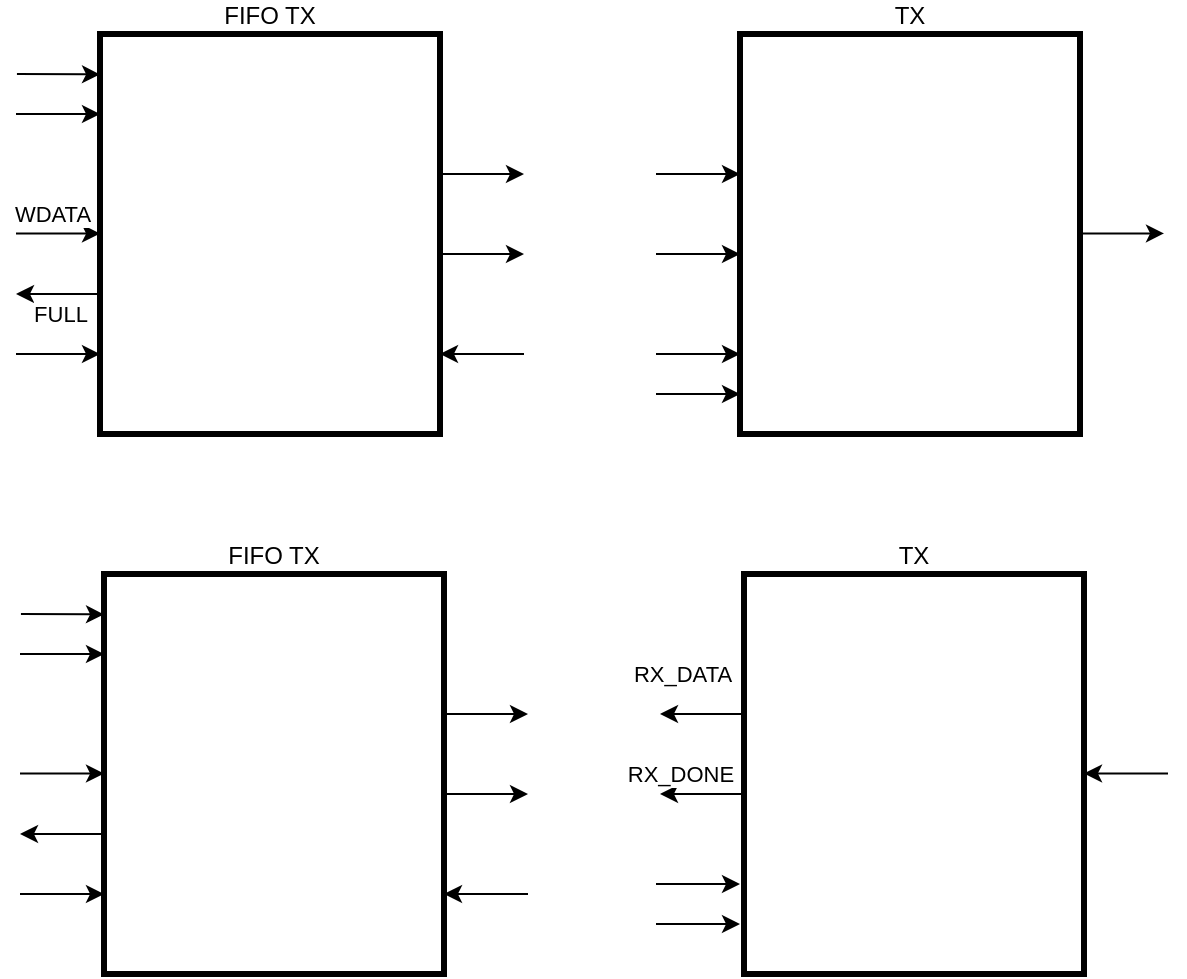 <mxfile version="26.0.16">
  <diagram name="페이지-1" id="CLeDhd1ypwqc7ZZ1OS6j">
    <mxGraphModel dx="836" dy="712" grid="1" gridSize="10" guides="1" tooltips="1" connect="1" arrows="1" fold="1" page="1" pageScale="1" pageWidth="827" pageHeight="1169" math="0" shadow="0">
      <root>
        <mxCell id="0" />
        <mxCell id="1" parent="0" />
        <mxCell id="IOV6ek74_oSZAk83avd2-1" value="FIFO TX" style="rounded=0;whiteSpace=wrap;html=1;strokeWidth=3;labelPosition=center;verticalLabelPosition=top;align=center;verticalAlign=bottom;" parent="1" vertex="1">
          <mxGeometry x="160" y="160" width="170" height="200" as="geometry" />
        </mxCell>
        <mxCell id="IOV6ek74_oSZAk83avd2-2" value="TX" style="rounded=0;whiteSpace=wrap;html=1;strokeWidth=3;labelPosition=center;verticalLabelPosition=top;align=center;verticalAlign=bottom;" parent="1" vertex="1">
          <mxGeometry x="480" y="160" width="170" height="200" as="geometry" />
        </mxCell>
        <mxCell id="IOV6ek74_oSZAk83avd2-3" value="" style="endArrow=classic;html=1;rounded=0;entryX=0.009;entryY=0.101;entryDx=0;entryDy=0;entryPerimeter=0;" parent="1" edge="1">
          <mxGeometry width="50" height="50" relative="1" as="geometry">
            <mxPoint x="118.47" y="180" as="sourcePoint" />
            <mxPoint x="160.0" y="180.2" as="targetPoint" />
          </mxGeometry>
        </mxCell>
        <mxCell id="IOV6ek74_oSZAk83avd2-4" value="" style="endArrow=classic;html=1;rounded=0;entryX=0.009;entryY=0.101;entryDx=0;entryDy=0;entryPerimeter=0;" parent="1" edge="1">
          <mxGeometry width="50" height="50" relative="1" as="geometry">
            <mxPoint x="118" y="200" as="sourcePoint" />
            <mxPoint x="160" y="200" as="targetPoint" />
          </mxGeometry>
        </mxCell>
        <mxCell id="IOV6ek74_oSZAk83avd2-5" value="" style="endArrow=classic;html=1;rounded=0;entryX=0.009;entryY=0.101;entryDx=0;entryDy=0;entryPerimeter=0;" parent="1" edge="1">
          <mxGeometry width="50" height="50" relative="1" as="geometry">
            <mxPoint x="118" y="259.8" as="sourcePoint" />
            <mxPoint x="160" y="259.8" as="targetPoint" />
          </mxGeometry>
        </mxCell>
        <mxCell id="IOV6ek74_oSZAk83avd2-35" value="WDATA" style="edgeLabel;html=1;align=center;verticalAlign=middle;resizable=0;points=[];" parent="IOV6ek74_oSZAk83avd2-5" vertex="1" connectable="0">
          <mxGeometry x="-0.152" y="2" relative="1" as="geometry">
            <mxPoint y="-8" as="offset" />
          </mxGeometry>
        </mxCell>
        <mxCell id="IOV6ek74_oSZAk83avd2-6" value="" style="endArrow=classic;html=1;rounded=0;entryX=0.009;entryY=0.101;entryDx=0;entryDy=0;entryPerimeter=0;" parent="1" edge="1">
          <mxGeometry width="50" height="50" relative="1" as="geometry">
            <mxPoint x="160" y="290" as="sourcePoint" />
            <mxPoint x="118" y="290" as="targetPoint" />
          </mxGeometry>
        </mxCell>
        <mxCell id="IOV6ek74_oSZAk83avd2-36" value="FULL" style="edgeLabel;html=1;align=center;verticalAlign=middle;resizable=0;points=[];" parent="IOV6ek74_oSZAk83avd2-6" vertex="1" connectable="0">
          <mxGeometry x="0.191" y="2" relative="1" as="geometry">
            <mxPoint x="5" y="8" as="offset" />
          </mxGeometry>
        </mxCell>
        <mxCell id="IOV6ek74_oSZAk83avd2-7" value="" style="endArrow=classic;html=1;rounded=0;entryX=0.009;entryY=0.101;entryDx=0;entryDy=0;entryPerimeter=0;" parent="1" edge="1">
          <mxGeometry width="50" height="50" relative="1" as="geometry">
            <mxPoint x="118" y="320" as="sourcePoint" />
            <mxPoint x="160" y="320" as="targetPoint" />
          </mxGeometry>
        </mxCell>
        <mxCell id="IOV6ek74_oSZAk83avd2-8" value="" style="endArrow=classic;html=1;rounded=0;entryX=0.009;entryY=0.101;entryDx=0;entryDy=0;entryPerimeter=0;" parent="1" edge="1">
          <mxGeometry width="50" height="50" relative="1" as="geometry">
            <mxPoint x="330" y="230" as="sourcePoint" />
            <mxPoint x="372" y="230" as="targetPoint" />
          </mxGeometry>
        </mxCell>
        <mxCell id="IOV6ek74_oSZAk83avd2-9" value="" style="endArrow=classic;html=1;rounded=0;entryX=0.009;entryY=0.101;entryDx=0;entryDy=0;entryPerimeter=0;" parent="1" edge="1">
          <mxGeometry width="50" height="50" relative="1" as="geometry">
            <mxPoint x="330" y="270" as="sourcePoint" />
            <mxPoint x="372" y="270" as="targetPoint" />
          </mxGeometry>
        </mxCell>
        <mxCell id="IOV6ek74_oSZAk83avd2-10" value="" style="endArrow=classic;html=1;rounded=0;entryX=0.009;entryY=0.101;entryDx=0;entryDy=0;entryPerimeter=0;" parent="1" edge="1">
          <mxGeometry width="50" height="50" relative="1" as="geometry">
            <mxPoint x="372" y="320" as="sourcePoint" />
            <mxPoint x="330" y="320" as="targetPoint" />
          </mxGeometry>
        </mxCell>
        <mxCell id="IOV6ek74_oSZAk83avd2-11" value="" style="endArrow=classic;html=1;rounded=0;entryX=0.009;entryY=0.101;entryDx=0;entryDy=0;entryPerimeter=0;" parent="1" edge="1">
          <mxGeometry width="50" height="50" relative="1" as="geometry">
            <mxPoint x="438" y="230" as="sourcePoint" />
            <mxPoint x="480" y="230" as="targetPoint" />
          </mxGeometry>
        </mxCell>
        <mxCell id="IOV6ek74_oSZAk83avd2-12" value="" style="endArrow=classic;html=1;rounded=0;entryX=0.009;entryY=0.101;entryDx=0;entryDy=0;entryPerimeter=0;" parent="1" edge="1">
          <mxGeometry width="50" height="50" relative="1" as="geometry">
            <mxPoint x="438" y="270" as="sourcePoint" />
            <mxPoint x="480" y="270" as="targetPoint" />
          </mxGeometry>
        </mxCell>
        <mxCell id="IOV6ek74_oSZAk83avd2-13" value="" style="endArrow=classic;html=1;rounded=0;entryX=0.009;entryY=0.101;entryDx=0;entryDy=0;entryPerimeter=0;" parent="1" edge="1">
          <mxGeometry width="50" height="50" relative="1" as="geometry">
            <mxPoint x="438" y="320" as="sourcePoint" />
            <mxPoint x="480" y="320" as="targetPoint" />
          </mxGeometry>
        </mxCell>
        <mxCell id="IOV6ek74_oSZAk83avd2-14" value="" style="endArrow=classic;html=1;rounded=0;entryX=0.009;entryY=0.101;entryDx=0;entryDy=0;entryPerimeter=0;" parent="1" edge="1">
          <mxGeometry width="50" height="50" relative="1" as="geometry">
            <mxPoint x="650" y="259.71" as="sourcePoint" />
            <mxPoint x="692" y="259.71" as="targetPoint" />
          </mxGeometry>
        </mxCell>
        <mxCell id="IOV6ek74_oSZAk83avd2-15" value="FIFO TX" style="rounded=0;whiteSpace=wrap;html=1;strokeWidth=3;labelPosition=center;verticalLabelPosition=top;align=center;verticalAlign=bottom;" parent="1" vertex="1">
          <mxGeometry x="162" y="430" width="170" height="200" as="geometry" />
        </mxCell>
        <mxCell id="IOV6ek74_oSZAk83avd2-16" value="TX" style="rounded=0;whiteSpace=wrap;html=1;strokeWidth=3;labelPosition=center;verticalLabelPosition=top;align=center;verticalAlign=bottom;" parent="1" vertex="1">
          <mxGeometry x="482" y="430" width="170" height="200" as="geometry" />
        </mxCell>
        <mxCell id="IOV6ek74_oSZAk83avd2-17" value="" style="endArrow=classic;html=1;rounded=0;entryX=0.009;entryY=0.101;entryDx=0;entryDy=0;entryPerimeter=0;" parent="1" edge="1">
          <mxGeometry width="50" height="50" relative="1" as="geometry">
            <mxPoint x="120.47" y="450" as="sourcePoint" />
            <mxPoint x="162.0" y="450.2" as="targetPoint" />
          </mxGeometry>
        </mxCell>
        <mxCell id="IOV6ek74_oSZAk83avd2-18" value="" style="endArrow=classic;html=1;rounded=0;entryX=0.009;entryY=0.101;entryDx=0;entryDy=0;entryPerimeter=0;" parent="1" edge="1">
          <mxGeometry width="50" height="50" relative="1" as="geometry">
            <mxPoint x="120" y="470" as="sourcePoint" />
            <mxPoint x="162" y="470" as="targetPoint" />
          </mxGeometry>
        </mxCell>
        <mxCell id="IOV6ek74_oSZAk83avd2-19" value="" style="endArrow=classic;html=1;rounded=0;entryX=0.009;entryY=0.101;entryDx=0;entryDy=0;entryPerimeter=0;" parent="1" edge="1">
          <mxGeometry width="50" height="50" relative="1" as="geometry">
            <mxPoint x="120" y="529.8" as="sourcePoint" />
            <mxPoint x="162" y="529.8" as="targetPoint" />
          </mxGeometry>
        </mxCell>
        <mxCell id="IOV6ek74_oSZAk83avd2-20" value="" style="endArrow=classic;html=1;rounded=0;entryX=0.009;entryY=0.101;entryDx=0;entryDy=0;entryPerimeter=0;" parent="1" edge="1">
          <mxGeometry width="50" height="50" relative="1" as="geometry">
            <mxPoint x="162" y="560" as="sourcePoint" />
            <mxPoint x="120" y="560" as="targetPoint" />
          </mxGeometry>
        </mxCell>
        <mxCell id="IOV6ek74_oSZAk83avd2-21" value="" style="endArrow=classic;html=1;rounded=0;entryX=0.009;entryY=0.101;entryDx=0;entryDy=0;entryPerimeter=0;" parent="1" edge="1">
          <mxGeometry width="50" height="50" relative="1" as="geometry">
            <mxPoint x="120" y="590" as="sourcePoint" />
            <mxPoint x="162" y="590" as="targetPoint" />
          </mxGeometry>
        </mxCell>
        <mxCell id="IOV6ek74_oSZAk83avd2-22" value="" style="endArrow=classic;html=1;rounded=0;entryX=0.009;entryY=0.101;entryDx=0;entryDy=0;entryPerimeter=0;" parent="1" edge="1">
          <mxGeometry width="50" height="50" relative="1" as="geometry">
            <mxPoint x="332" y="500" as="sourcePoint" />
            <mxPoint x="374" y="500" as="targetPoint" />
          </mxGeometry>
        </mxCell>
        <mxCell id="IOV6ek74_oSZAk83avd2-23" value="" style="endArrow=classic;html=1;rounded=0;entryX=0.009;entryY=0.101;entryDx=0;entryDy=0;entryPerimeter=0;" parent="1" edge="1">
          <mxGeometry width="50" height="50" relative="1" as="geometry">
            <mxPoint x="332" y="540" as="sourcePoint" />
            <mxPoint x="374" y="540" as="targetPoint" />
          </mxGeometry>
        </mxCell>
        <mxCell id="IOV6ek74_oSZAk83avd2-24" value="" style="endArrow=classic;html=1;rounded=0;entryX=0.009;entryY=0.101;entryDx=0;entryDy=0;entryPerimeter=0;" parent="1" edge="1">
          <mxGeometry width="50" height="50" relative="1" as="geometry">
            <mxPoint x="374" y="590" as="sourcePoint" />
            <mxPoint x="332" y="590" as="targetPoint" />
          </mxGeometry>
        </mxCell>
        <mxCell id="IOV6ek74_oSZAk83avd2-25" value="" style="endArrow=classic;html=1;rounded=0;entryX=0.009;entryY=0.101;entryDx=0;entryDy=0;entryPerimeter=0;" parent="1" edge="1">
          <mxGeometry width="50" height="50" relative="1" as="geometry">
            <mxPoint x="482" y="500" as="sourcePoint" />
            <mxPoint x="440" y="500" as="targetPoint" />
          </mxGeometry>
        </mxCell>
        <mxCell id="IOV6ek74_oSZAk83avd2-30" value="RX_DATA" style="edgeLabel;html=1;align=center;verticalAlign=middle;resizable=0;points=[];" parent="IOV6ek74_oSZAk83avd2-25" vertex="1" connectable="0">
          <mxGeometry x="-0.259" y="-1" relative="1" as="geometry">
            <mxPoint x="-16" y="-19" as="offset" />
          </mxGeometry>
        </mxCell>
        <mxCell id="IOV6ek74_oSZAk83avd2-26" value="" style="endArrow=classic;html=1;rounded=0;entryX=0.009;entryY=0.101;entryDx=0;entryDy=0;entryPerimeter=0;" parent="1" edge="1">
          <mxGeometry width="50" height="50" relative="1" as="geometry">
            <mxPoint x="482" y="540" as="sourcePoint" />
            <mxPoint x="440" y="540" as="targetPoint" />
          </mxGeometry>
        </mxCell>
        <mxCell id="IOV6ek74_oSZAk83avd2-31" value="RX_DONE" style="edgeLabel;html=1;align=center;verticalAlign=middle;resizable=0;points=[];" parent="IOV6ek74_oSZAk83avd2-26" vertex="1" connectable="0">
          <mxGeometry x="-0.424" relative="1" as="geometry">
            <mxPoint x="-20" y="-10" as="offset" />
          </mxGeometry>
        </mxCell>
        <mxCell id="IOV6ek74_oSZAk83avd2-28" value="" style="endArrow=classic;html=1;rounded=0;entryX=0.009;entryY=0.101;entryDx=0;entryDy=0;entryPerimeter=0;" parent="1" edge="1">
          <mxGeometry width="50" height="50" relative="1" as="geometry">
            <mxPoint x="694" y="529.71" as="sourcePoint" />
            <mxPoint x="652" y="529.71" as="targetPoint" />
          </mxGeometry>
        </mxCell>
        <mxCell id="IOV6ek74_oSZAk83avd2-32" value="" style="endArrow=classic;html=1;rounded=0;entryX=0.009;entryY=0.101;entryDx=0;entryDy=0;entryPerimeter=0;" parent="1" edge="1">
          <mxGeometry width="50" height="50" relative="1" as="geometry">
            <mxPoint x="438" y="340" as="sourcePoint" />
            <mxPoint x="480" y="340" as="targetPoint" />
          </mxGeometry>
        </mxCell>
        <mxCell id="IOV6ek74_oSZAk83avd2-33" value="" style="endArrow=classic;html=1;rounded=0;entryX=0.009;entryY=0.101;entryDx=0;entryDy=0;entryPerimeter=0;" parent="1" edge="1">
          <mxGeometry width="50" height="50" relative="1" as="geometry">
            <mxPoint x="438" y="585" as="sourcePoint" />
            <mxPoint x="480" y="585" as="targetPoint" />
          </mxGeometry>
        </mxCell>
        <mxCell id="IOV6ek74_oSZAk83avd2-34" value="" style="endArrow=classic;html=1;rounded=0;entryX=0.009;entryY=0.101;entryDx=0;entryDy=0;entryPerimeter=0;" parent="1" edge="1">
          <mxGeometry width="50" height="50" relative="1" as="geometry">
            <mxPoint x="438" y="605" as="sourcePoint" />
            <mxPoint x="480" y="605" as="targetPoint" />
          </mxGeometry>
        </mxCell>
      </root>
    </mxGraphModel>
  </diagram>
</mxfile>
